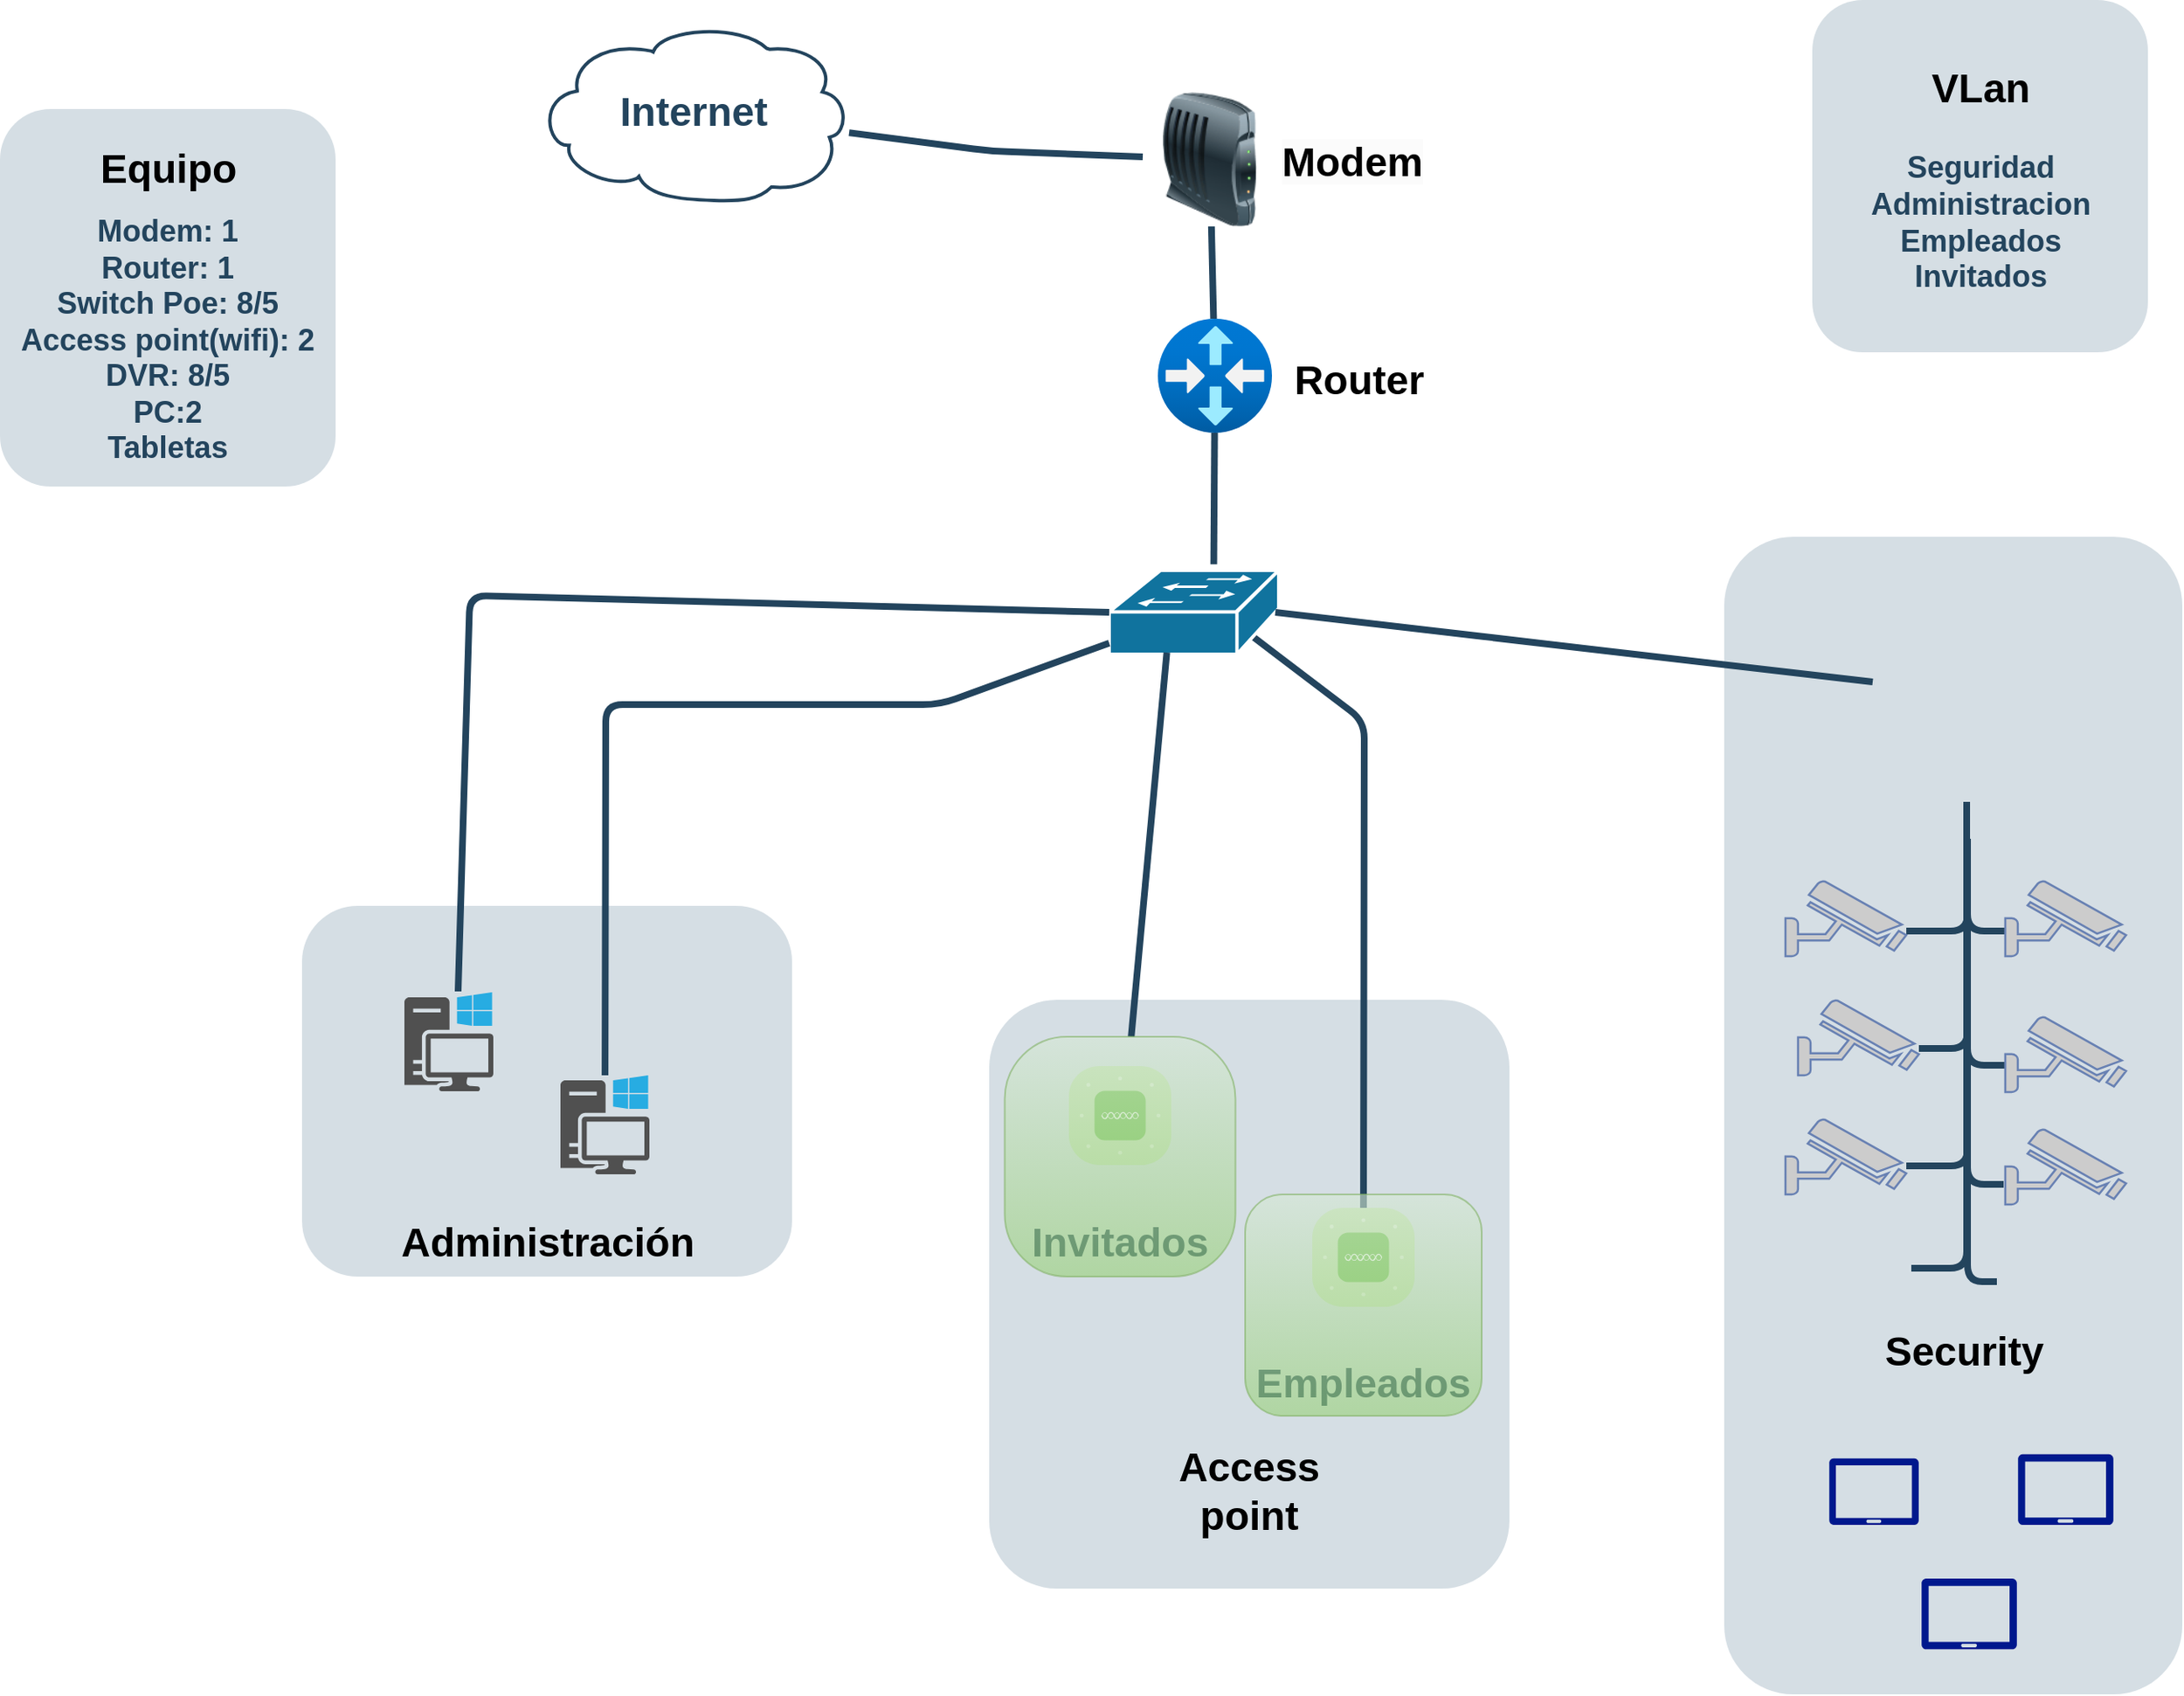 <mxfile version="22.0.8" type="github">
  <diagram id="6a731a19-8d31-9384-78a2-239565b7b9f0" name="Page-1">
    <mxGraphModel dx="2010" dy="1104" grid="1" gridSize="10" guides="1" tooltips="1" connect="1" arrows="1" fold="1" page="1" pageScale="1" pageWidth="827" pageHeight="1169" background="none" math="0" shadow="0">
      <root>
        <mxCell id="0" />
        <mxCell id="1" parent="0" />
        <mxCell id="2089" value="" style="rounded=1;whiteSpace=wrap;html=1;strokeColor=none;fillColor=#BAC8D3;fontSize=24;fontColor=#23445D;align=center;opacity=60;" parent="1" vertex="1">
          <mxGeometry x="1107.5" y="340" width="273" height="690" as="geometry" />
        </mxCell>
        <mxCell id="2092" value="" style="rounded=1;whiteSpace=wrap;html=1;strokeColor=none;fillColor=#BAC8D3;fontSize=24;fontColor=#23445D;align=center;opacity=60;arcSize=13;" parent="1" vertex="1">
          <mxGeometry x="669.5" y="616" width="310" height="351" as="geometry" />
        </mxCell>
        <mxCell id="2093" value="" style="rounded=1;whiteSpace=wrap;html=1;strokeColor=none;fillColor=#BAC8D3;fontSize=24;fontColor=#23445D;align=center;opacity=60;" parent="1" vertex="1">
          <mxGeometry x="260" y="560" width="292" height="221" as="geometry" />
        </mxCell>
        <mxCell id="2094" value="" style="rounded=1;whiteSpace=wrap;html=1;strokeColor=none;fillColor=#BAC8D3;fontSize=24;fontColor=#23445D;align=center;opacity=60;" parent="1" vertex="1">
          <mxGeometry x="1160" y="20" width="200" height="210" as="geometry" />
        </mxCell>
        <mxCell id="2109" value="Internet" style="shape=mxgraph.cisco.storage.cloud;html=1;dashed=0;strokeColor=#23445D;fillColor=#ffffff;strokeWidth=2;fontFamily=Helvetica;fontSize=24;fontColor=#23445D;align=center;fontStyle=1" parent="1" vertex="1">
          <mxGeometry x="400" y="34" width="186" height="106" as="geometry" />
        </mxCell>
        <mxCell id="2170" value="" style="elbow=horizontal;endArrow=none;html=1;strokeColor=#23445D;endFill=0;strokeWidth=4;rounded=1" parent="1" source="Me9rw0PBnoy9kFACl-yl-2259" target="Me9rw0PBnoy9kFACl-yl-2257" edge="1">
          <mxGeometry width="100" height="100" relative="1" as="geometry">
            <mxPoint x="876.317" y="250" as="sourcePoint" />
            <mxPoint x="793" y="200.178" as="targetPoint" />
          </mxGeometry>
        </mxCell>
        <mxCell id="2189" style="rounded=1;html=1;strokeColor=#23445D;endArrow=none;endFill=0;strokeWidth=4;exitX=0.789;exitY=0.7;exitDx=0;exitDy=0;exitPerimeter=0;" parent="1" source="N1RLkQRfWKvAlQ89UhFD-2269" target="N1RLkQRfWKvAlQ89UhFD-2264" edge="1">
          <mxGeometry relative="1" as="geometry">
            <mxPoint x="549.376" y="526" as="sourcePoint" />
            <mxPoint x="534.624" y="854" as="targetPoint" />
            <Array as="points">
              <mxPoint x="893" y="450" />
            </Array>
          </mxGeometry>
        </mxCell>
        <mxCell id="2203" style="edgeStyle=orthogonalEdgeStyle;rounded=1;html=1;strokeColor=#23445D;endArrow=none;endFill=0;strokeWidth=4" parent="1" target="N1RLkQRfWKvAlQ89UhFD-2283" edge="1">
          <mxGeometry relative="1" as="geometry">
            <Array as="points">
              <mxPoint x="1253" y="575" />
            </Array>
            <mxPoint x="1252.5" y="520" as="sourcePoint" />
            <mxPoint x="1220" y="575" as="targetPoint" />
          </mxGeometry>
        </mxCell>
        <mxCell id="2204" style="edgeStyle=orthogonalEdgeStyle;rounded=1;html=1;strokeColor=#23445D;endArrow=none;endFill=0;strokeWidth=4" parent="1" target="N1RLkQRfWKvAlQ89UhFD-2284" edge="1">
          <mxGeometry relative="1" as="geometry">
            <Array as="points">
              <mxPoint x="1253" y="645" />
            </Array>
            <mxPoint x="1252.5" y="520" as="sourcePoint" />
            <mxPoint x="1220" y="645" as="targetPoint" />
          </mxGeometry>
        </mxCell>
        <mxCell id="2205" style="edgeStyle=orthogonalEdgeStyle;rounded=1;html=1;strokeColor=#23445D;endArrow=none;endFill=0;strokeWidth=4" parent="1" target="N1RLkQRfWKvAlQ89UhFD-2282" edge="1">
          <mxGeometry relative="1" as="geometry">
            <Array as="points">
              <mxPoint x="1253" y="715" />
            </Array>
            <mxPoint x="1252.5" y="520" as="sourcePoint" />
            <mxPoint x="1220" y="715" as="targetPoint" />
          </mxGeometry>
        </mxCell>
        <mxCell id="2206" style="edgeStyle=orthogonalEdgeStyle;rounded=1;html=1;strokeColor=#23445D;endArrow=none;endFill=0;strokeWidth=4" parent="1" target="N1RLkQRfWKvAlQ89UhFD-2277" edge="1">
          <mxGeometry relative="1" as="geometry">
            <Array as="points">
              <mxPoint x="1253" y="575" />
            </Array>
            <mxPoint x="1252.5" y="520" as="sourcePoint" />
            <mxPoint x="1274" y="575" as="targetPoint" />
          </mxGeometry>
        </mxCell>
        <mxCell id="2207" style="edgeStyle=orthogonalEdgeStyle;rounded=1;html=1;strokeColor=#23445D;endArrow=none;endFill=0;strokeWidth=4" parent="1" target="N1RLkQRfWKvAlQ89UhFD-2280" edge="1">
          <mxGeometry relative="1" as="geometry">
            <Array as="points">
              <mxPoint x="1253" y="655" />
            </Array>
            <mxPoint x="1252.5" y="520" as="sourcePoint" />
            <mxPoint x="1274" y="655" as="targetPoint" />
          </mxGeometry>
        </mxCell>
        <mxCell id="2208" style="edgeStyle=orthogonalEdgeStyle;rounded=1;html=1;strokeColor=#23445D;endArrow=none;endFill=0;strokeWidth=4" parent="1" edge="1">
          <mxGeometry relative="1" as="geometry">
            <Array as="points">
              <mxPoint x="1253" y="726" />
            </Array>
            <mxPoint x="1252.5" y="520" as="sourcePoint" />
            <mxPoint x="1274" y="726" as="targetPoint" />
          </mxGeometry>
        </mxCell>
        <mxCell id="2227" value="&lt;font style=&quot;font-size: 18px;&quot; color=&quot;#23445d&quot;&gt;Seguridad&lt;br&gt;Administracion&lt;br&gt;Empleados&lt;br&gt;Invitados&lt;br&gt;&lt;/font&gt;" style="rounded=1;whiteSpace=wrap;html=1;strokeColor=none;fillColor=none;fontSize=14;fontColor=#742B21;align=center;fontStyle=1;strokeWidth=14;" parent="1" vertex="1">
          <mxGeometry x="1212.5" y="130" width="95" height="45" as="geometry" />
        </mxCell>
        <mxCell id="2230" value="&lt;font color=&quot;#000000&quot;&gt;Security&amp;nbsp;&lt;/font&gt;" style="rounded=1;whiteSpace=wrap;html=1;strokeColor=none;fillColor=none;fontSize=24;fontColor=#23445D;align=center;fontStyle=1" parent="1" vertex="1">
          <mxGeometry x="1205.5" y="816" width="96" height="19" as="geometry" />
        </mxCell>
        <mxCell id="2232" value="&lt;font style=&quot;font-size: 24px;&quot; color=&quot;#000000&quot;&gt;Access point&lt;/font&gt;" style="rounded=1;whiteSpace=wrap;html=1;strokeColor=none;fillColor=none;fontSize=14;fontColor=#742B21;align=center;fontStyle=1" parent="1" vertex="1">
          <mxGeometry x="770" y="899.7" width="109" height="19" as="geometry" />
        </mxCell>
        <mxCell id="2233" value="&lt;font color=&quot;#000000&quot;&gt;Administración&lt;/font&gt;" style="rounded=1;whiteSpace=wrap;html=1;strokeColor=none;fillColor=none;fontSize=24;fontColor=#23445D;align=center;fontStyle=1" parent="1" vertex="1">
          <mxGeometry x="359.5" y="741.5" width="93" height="39" as="geometry" />
        </mxCell>
        <mxCell id="2249" style="edgeStyle=orthogonalEdgeStyle;rounded=1;html=1;endArrow=none;endFill=0;strokeColor=#23445D;strokeWidth=4;fontSize=14;fontColor=#990000" parent="1" edge="1">
          <mxGeometry relative="1" as="geometry">
            <Array as="points">
              <mxPoint x="1252" y="784" />
            </Array>
            <mxPoint x="1252.5" y="520" as="sourcePoint" />
            <mxPoint x="1270" y="784" as="targetPoint" />
          </mxGeometry>
        </mxCell>
        <mxCell id="2251" style="edgeStyle=orthogonalEdgeStyle;rounded=1;html=1;endArrow=none;endFill=0;strokeColor=#23445D;strokeWidth=4;fontSize=14;fontColor=#990000;" parent="1" source="N1RLkQRfWKvAlQ89UhFD-2291" edge="1">
          <mxGeometry relative="1" as="geometry">
            <Array as="points">
              <mxPoint x="1252" y="776" />
            </Array>
            <mxPoint x="1252.5" y="520" as="sourcePoint" />
            <mxPoint x="1219" y="776" as="targetPoint" />
          </mxGeometry>
        </mxCell>
        <mxCell id="2257" style="edgeStyle=orthogonalEdgeStyle;curved=1;rounded=0;jumpStyle=none;html=1;exitX=0.75;exitY=0;entryX=0.75;entryY=0;shadow=0;labelBackgroundColor=#ffffff;startArrow=none;startFill=0;endArrow=none;endFill=0;endSize=10;jettySize=auto;orthogonalLoop=1;strokeColor=#23445D;strokeWidth=2;fillColor=#F08705;fontFamily=Helvetica;fontSize=25;fontColor=#23445D;align=left;" parent="1" edge="1">
          <mxGeometry relative="1" as="geometry">
            <mxPoint x="813.75" y="434" as="sourcePoint" />
            <mxPoint x="813.75" y="434" as="targetPoint" />
          </mxGeometry>
        </mxCell>
        <mxCell id="N1RLkQRfWKvAlQ89UhFD-2259" value="" style="elbow=horizontal;endArrow=none;html=1;strokeColor=#23445D;endFill=0;strokeWidth=4;rounded=1" parent="1" source="Me9rw0PBnoy9kFACl-yl-2257" target="2109" edge="1">
          <mxGeometry width="100" height="100" relative="1" as="geometry">
            <mxPoint x="715" y="149.572" as="sourcePoint" />
            <mxPoint x="680" y="126" as="targetPoint" />
            <Array as="points">
              <mxPoint x="670" y="110" />
            </Array>
          </mxGeometry>
        </mxCell>
        <mxCell id="N1RLkQRfWKvAlQ89UhFD-2260" value="&lt;font color=&quot;#000000&quot;&gt;Router&lt;/font&gt;" style="rounded=1;whiteSpace=wrap;html=1;strokeColor=none;fillColor=none;fontSize=24;fontColor=#23445D;align=center;fontStyle=1" parent="1" vertex="1">
          <mxGeometry x="842" y="237" width="96" height="19" as="geometry" />
        </mxCell>
        <mxCell id="N1RLkQRfWKvAlQ89UhFD-2261" value="&lt;span style=&quot;font-family: Helvetica; font-size: 24px; font-style: normal; font-variant-ligatures: normal; font-variant-caps: normal; font-weight: 700; letter-spacing: normal; orphans: 2; text-align: center; text-indent: 0px; text-transform: none; widows: 2; word-spacing: 0px; -webkit-text-stroke-width: 0px; background-color: rgb(251, 251, 251); text-decoration-thickness: initial; text-decoration-style: initial; text-decoration-color: initial; float: none; display: inline !important;&quot;&gt;Modem&lt;/span&gt;" style="text;whiteSpace=wrap;html=1;" parent="1" vertex="1">
          <mxGeometry x="842" y="95.5" width="110" height="50" as="geometry" />
        </mxCell>
        <mxCell id="N1RLkQRfWKvAlQ89UhFD-2263" value="" style="verticalLabelPosition=bottom;sketch=0;html=1;fillColor=#6ABD46;strokeColor=#ffffff;verticalAlign=top;align=center;points=[[0.085,0.085,0],[0.915,0.085,0],[0.915,0.915,0],[0.085,0.915,0],[0.25,0,0],[0.5,0,0],[0.75,0,0],[1,0.25,0],[1,0.5,0],[1,0.75,0],[0.75,1,0],[0.5,1,0],[0.25,1,0],[0,0.75,0],[0,0.5,0],[0,0.25,0]];pointerEvents=1;shape=mxgraph.cisco_safe.compositeIcon;bgIcon=mxgraph.cisco_safe.architecture.generic_appliance;resIcon=mxgraph.cisco_safe.architecture.wireless_access_point;" parent="1" vertex="1">
          <mxGeometry x="717" y="655.5" width="61" height="59" as="geometry" />
        </mxCell>
        <mxCell id="N1RLkQRfWKvAlQ89UhFD-2264" value="" style="verticalLabelPosition=bottom;sketch=0;html=1;fillColor=#6ABD46;strokeColor=#ffffff;verticalAlign=top;align=center;points=[[0.085,0.085,0],[0.915,0.085,0],[0.915,0.915,0],[0.085,0.915,0],[0.25,0,0],[0.5,0,0],[0.75,0,0],[1,0.25,0],[1,0.5,0],[1,0.75,0],[0.75,1,0],[0.5,1,0],[0.25,1,0],[0,0.75,0],[0,0.5,0],[0,0.25,0]];pointerEvents=1;shape=mxgraph.cisco_safe.compositeIcon;bgIcon=mxgraph.cisco_safe.architecture.generic_appliance;resIcon=mxgraph.cisco_safe.architecture.wireless_access_point;" parent="1" vertex="1">
          <mxGeometry x="862" y="740" width="61" height="59" as="geometry" />
        </mxCell>
        <mxCell id="N1RLkQRfWKvAlQ89UhFD-2267" value="" style="elbow=horizontal;endArrow=none;html=1;strokeColor=#23445D;endFill=0;strokeWidth=4;rounded=1;entryX=0.617;entryY=-0.073;entryDx=0;entryDy=0;entryPerimeter=0;" parent="1" source="Me9rw0PBnoy9kFACl-yl-2259" target="N1RLkQRfWKvAlQ89UhFD-2269" edge="1">
          <mxGeometry width="100" height="100" relative="1" as="geometry">
            <mxPoint x="897.021" y="274.021" as="sourcePoint" />
            <mxPoint x="762.012" y="284" as="targetPoint" />
          </mxGeometry>
        </mxCell>
        <mxCell id="N1RLkQRfWKvAlQ89UhFD-2269" value="" style="shape=mxgraph.cisco.switches.workgroup_switch;html=1;dashed=0;fillColor=#10739E;strokeColor=#ffffff;strokeWidth=2;verticalLabelPosition=bottom;verticalAlign=top;fontFamily=Helvetica;fontSize=36;fontColor=#FFB366" parent="1" vertex="1">
          <mxGeometry x="741" y="360" width="101" height="50" as="geometry" />
        </mxCell>
        <mxCell id="N1RLkQRfWKvAlQ89UhFD-2270" value="" style="sketch=0;pointerEvents=1;shadow=0;dashed=0;html=1;strokeColor=none;fillColor=#505050;labelPosition=center;verticalLabelPosition=bottom;verticalAlign=top;outlineConnect=0;align=center;shape=mxgraph.office.devices.workstation_pc;" parent="1" vertex="1">
          <mxGeometry x="321" y="611.5" width="53" height="59" as="geometry" />
        </mxCell>
        <mxCell id="N1RLkQRfWKvAlQ89UhFD-2277" value="" style="fontColor=#0066CC;verticalAlign=top;verticalLabelPosition=bottom;labelPosition=center;align=center;html=1;outlineConnect=0;fillColor=#CCCCCC;strokeColor=#6881B3;gradientColor=none;gradientDirection=north;strokeWidth=2;shape=mxgraph.networks.security_camera;" parent="1" vertex="1">
          <mxGeometry x="1275" y="545" width="72" height="45" as="geometry" />
        </mxCell>
        <mxCell id="N1RLkQRfWKvAlQ89UhFD-2280" value="" style="fontColor=#0066CC;verticalAlign=top;verticalLabelPosition=bottom;labelPosition=center;align=center;html=1;outlineConnect=0;fillColor=#CCCCCC;strokeColor=#6881B3;gradientColor=none;gradientDirection=north;strokeWidth=2;shape=mxgraph.networks.security_camera;" parent="1" vertex="1">
          <mxGeometry x="1275" y="626" width="72" height="45" as="geometry" />
        </mxCell>
        <mxCell id="N1RLkQRfWKvAlQ89UhFD-2281" value="" style="fontColor=#0066CC;verticalAlign=top;verticalLabelPosition=bottom;labelPosition=center;align=center;html=1;outlineConnect=0;fillColor=#CCCCCC;strokeColor=#6881B3;gradientColor=none;gradientDirection=north;strokeWidth=2;shape=mxgraph.networks.security_camera;" parent="1" vertex="1">
          <mxGeometry x="1275" y="693" width="72" height="45" as="geometry" />
        </mxCell>
        <mxCell id="N1RLkQRfWKvAlQ89UhFD-2282" value="" style="fontColor=#0066CC;verticalAlign=top;verticalLabelPosition=bottom;labelPosition=center;align=center;html=1;outlineConnect=0;fillColor=#CCCCCC;strokeColor=#6881B3;gradientColor=none;gradientDirection=north;strokeWidth=2;shape=mxgraph.networks.security_camera;" parent="1" vertex="1">
          <mxGeometry x="1144" y="687" width="72" height="45" as="geometry" />
        </mxCell>
        <mxCell id="N1RLkQRfWKvAlQ89UhFD-2283" value="" style="fontColor=#0066CC;verticalAlign=top;verticalLabelPosition=bottom;labelPosition=center;align=center;html=1;outlineConnect=0;fillColor=#CCCCCC;strokeColor=#6881B3;gradientColor=none;gradientDirection=north;strokeWidth=2;shape=mxgraph.networks.security_camera;" parent="1" vertex="1">
          <mxGeometry x="1144" y="545" width="72" height="45" as="geometry" />
        </mxCell>
        <mxCell id="N1RLkQRfWKvAlQ89UhFD-2284" value="" style="fontColor=#0066CC;verticalAlign=top;verticalLabelPosition=bottom;labelPosition=center;align=center;html=1;outlineConnect=0;fillColor=#CCCCCC;strokeColor=#6881B3;gradientColor=none;gradientDirection=north;strokeWidth=2;shape=mxgraph.networks.security_camera;" parent="1" vertex="1">
          <mxGeometry x="1151.5" y="616" width="72" height="45" as="geometry" />
        </mxCell>
        <mxCell id="N1RLkQRfWKvAlQ89UhFD-2290" value="" style="sketch=0;pointerEvents=1;shadow=0;dashed=0;html=1;strokeColor=none;fillColor=#505050;labelPosition=center;verticalLabelPosition=bottom;verticalAlign=top;outlineConnect=0;align=center;shape=mxgraph.office.devices.workstation_pc;" parent="1" vertex="1">
          <mxGeometry x="414" y="661" width="53" height="59" as="geometry" />
        </mxCell>
        <mxCell id="N1RLkQRfWKvAlQ89UhFD-2291" value="" style="shape=image;html=1;verticalAlign=top;verticalLabelPosition=bottom;labelBackgroundColor=#ffffff;imageAspect=0;aspect=fixed;image=https://cdn0.iconfinder.com/data/icons/google-material-design-3-0/48/ic_fiber_dvr_48px-128.png" parent="1" vertex="1">
          <mxGeometry x="1196" y="370" width="128" height="128" as="geometry" />
        </mxCell>
        <mxCell id="N1RLkQRfWKvAlQ89UhFD-2294" style="rounded=1;html=1;strokeColor=#23445D;endArrow=none;endFill=0;strokeWidth=4;exitX=0.98;exitY=0.5;exitDx=0;exitDy=0;exitPerimeter=0;" parent="1" source="N1RLkQRfWKvAlQ89UhFD-2269" target="N1RLkQRfWKvAlQ89UhFD-2291" edge="1">
          <mxGeometry relative="1" as="geometry">
            <mxPoint x="831" y="398" as="sourcePoint" />
            <mxPoint x="795" y="752" as="targetPoint" />
          </mxGeometry>
        </mxCell>
        <mxCell id="Wh9bx2dLqv7yW-9hqLVI-2257" value="&lt;span style=&quot;font-size: 24px;&quot;&gt;&lt;font color=&quot;#23445d&quot;&gt;Invitados&lt;/font&gt;&lt;/span&gt;" style="rounded=1;whiteSpace=wrap;html=1;strokeColor=none;fillColor=none;fontSize=14;fontColor=#742B21;align=center;fontStyle=1" parent="1" vertex="1">
          <mxGeometry x="693" y="751.5" width="109" height="19" as="geometry" />
        </mxCell>
        <mxCell id="Me9rw0PBnoy9kFACl-yl-2257" value="" style="image;html=1;image=img/lib/clip_art/networking/Modem_128x128.png" vertex="1" parent="1">
          <mxGeometry x="761" y="75" width="80" height="80" as="geometry" />
        </mxCell>
        <mxCell id="Me9rw0PBnoy9kFACl-yl-2259" value="" style="image;aspect=fixed;html=1;points=[];align=center;fontSize=12;image=img/lib/azure2/networking/Virtual_Router.svg;" vertex="1" parent="1">
          <mxGeometry x="770" y="210" width="68" height="68" as="geometry" />
        </mxCell>
        <mxCell id="Me9rw0PBnoy9kFACl-yl-2261" value="&lt;span style=&quot;font-size: 24px;&quot;&gt;&lt;font color=&quot;#23445d&quot;&gt;Empleados&lt;/font&gt;&lt;br&gt;&lt;/span&gt;" style="rounded=1;whiteSpace=wrap;html=1;strokeColor=none;fillColor=none;fontSize=14;fontColor=#742B21;align=center;fontStyle=1" vertex="1" parent="1">
          <mxGeometry x="838" y="835" width="109" height="19" as="geometry" />
        </mxCell>
        <mxCell id="Me9rw0PBnoy9kFACl-yl-2264" value="&lt;span style=&quot;font-size: 24px;&quot;&gt;&lt;font color=&quot;#000000&quot;&gt;VLan&lt;/font&gt;&lt;/span&gt;" style="rounded=1;whiteSpace=wrap;html=1;strokeColor=none;fillColor=none;fontSize=14;fontColor=#742B21;align=center;fontStyle=1" vertex="1" parent="1">
          <mxGeometry x="1205.5" y="63.5" width="109" height="19" as="geometry" />
        </mxCell>
        <mxCell id="Me9rw0PBnoy9kFACl-yl-2265" value="" style="rounded=1;whiteSpace=wrap;html=1;strokeColor=none;fillColor=#BAC8D3;fontSize=24;fontColor=#23445D;align=center;opacity=60;" vertex="1" parent="1">
          <mxGeometry x="80" y="85" width="200" height="225" as="geometry" />
        </mxCell>
        <mxCell id="Me9rw0PBnoy9kFACl-yl-2266" value="&lt;font color=&quot;#000000&quot;&gt;Equipo&lt;/font&gt;" style="rounded=1;whiteSpace=wrap;html=1;strokeColor=none;fillColor=none;fontSize=24;fontColor=#23445D;align=center;fontStyle=1" vertex="1" parent="1">
          <mxGeometry x="133.5" y="101" width="93" height="39" as="geometry" />
        </mxCell>
        <mxCell id="Me9rw0PBnoy9kFACl-yl-2268" value="" style="sketch=0;aspect=fixed;pointerEvents=1;shadow=0;dashed=0;html=1;strokeColor=none;labelPosition=center;verticalLabelPosition=bottom;verticalAlign=top;align=center;fillColor=#00188D;shape=mxgraph.azure.tablet;" vertex="1" parent="1">
          <mxGeometry x="1282.5" y="886.82" width="57" height="42.18" as="geometry" />
        </mxCell>
        <mxCell id="Me9rw0PBnoy9kFACl-yl-2269" value="" style="sketch=0;aspect=fixed;pointerEvents=1;shadow=0;dashed=0;html=1;strokeColor=none;labelPosition=center;verticalLabelPosition=bottom;verticalAlign=top;align=center;fillColor=#00188D;shape=mxgraph.azure.tablet;" vertex="1" parent="1">
          <mxGeometry x="1170" y="889.41" width="53.5" height="39.59" as="geometry" />
        </mxCell>
        <mxCell id="Me9rw0PBnoy9kFACl-yl-2270" value="" style="sketch=0;aspect=fixed;pointerEvents=1;shadow=0;dashed=0;html=1;strokeColor=none;labelPosition=center;verticalLabelPosition=bottom;verticalAlign=top;align=center;fillColor=#00188D;shape=mxgraph.azure.tablet;" vertex="1" parent="1">
          <mxGeometry x="1225" y="961" width="57" height="42.18" as="geometry" />
        </mxCell>
        <mxCell id="Me9rw0PBnoy9kFACl-yl-2271" style="rounded=1;html=1;strokeColor=#23445D;endArrow=none;endFill=0;strokeWidth=4;" edge="1" parent="1" source="N1RLkQRfWKvAlQ89UhFD-2269" target="N1RLkQRfWKvAlQ89UhFD-2290">
          <mxGeometry relative="1" as="geometry">
            <mxPoint x="489" y="330" as="sourcePoint" />
            <mxPoint x="452.5" y="684" as="targetPoint" />
            <Array as="points">
              <mxPoint x="640" y="440" />
              <mxPoint x="441" y="440" />
            </Array>
          </mxGeometry>
        </mxCell>
        <mxCell id="Me9rw0PBnoy9kFACl-yl-2273" style="rounded=1;html=1;strokeColor=#23445D;endArrow=none;endFill=0;strokeWidth=4;exitX=0;exitY=0.5;exitDx=0;exitDy=0;exitPerimeter=0;" edge="1" parent="1" source="N1RLkQRfWKvAlQ89UhFD-2269">
          <mxGeometry relative="1" as="geometry">
            <mxPoint x="720" y="375" as="sourcePoint" />
            <mxPoint x="353" y="611" as="targetPoint" />
            <Array as="points">
              <mxPoint x="360" y="375" />
            </Array>
          </mxGeometry>
        </mxCell>
        <mxCell id="Me9rw0PBnoy9kFACl-yl-2275" value="" style="rounded=1;whiteSpace=wrap;html=1;strokeColor=#82b366;fillColor=#d5e8d4;fontSize=24;align=center;opacity=60;arcSize=17;gradientColor=#97d077;" vertex="1" parent="1">
          <mxGeometry x="822" y="732" width="141" height="132" as="geometry" />
        </mxCell>
        <mxCell id="Me9rw0PBnoy9kFACl-yl-2276" value="" style="rounded=1;html=1;strokeColor=#23445D;endArrow=none;endFill=0;strokeWidth=4;exitX=0.34;exitY=0.98;exitDx=0;exitDy=0;exitPerimeter=0;" edge="1" parent="1" source="N1RLkQRfWKvAlQ89UhFD-2269" target="Me9rw0PBnoy9kFACl-yl-2274">
          <mxGeometry relative="1" as="geometry">
            <mxPoint x="777" y="378" as="sourcePoint" />
            <mxPoint x="772" y="732" as="targetPoint" />
            <Array as="points" />
          </mxGeometry>
        </mxCell>
        <mxCell id="Me9rw0PBnoy9kFACl-yl-2274" value="" style="rounded=1;whiteSpace=wrap;html=1;fontSize=24;align=center;opacity=60;arcSize=27;fillColor=#d5e8d4;strokeColor=#82b366;gradientColor=#97d077;" vertex="1" parent="1">
          <mxGeometry x="678.75" y="638" width="137.5" height="143" as="geometry" />
        </mxCell>
        <mxCell id="Me9rw0PBnoy9kFACl-yl-2277" value="&lt;font style=&quot;font-size: 18px;&quot; color=&quot;#23445d&quot;&gt;Modem: 1&lt;br&gt;Router: 1&lt;br&gt;Switch Poe: 8/5&lt;br&gt;Access point(wifi): 2&lt;br&gt;DVR: 8/5&lt;br&gt;PC:2&lt;br&gt;Tabletas&lt;br&gt;&lt;/font&gt;" style="rounded=1;whiteSpace=wrap;html=1;strokeColor=none;fillColor=none;fontSize=14;fontColor=#742B21;align=center;fontStyle=1;strokeWidth=14;" vertex="1" parent="1">
          <mxGeometry x="80" y="200" width="200" height="45" as="geometry" />
        </mxCell>
        <mxCell id="Me9rw0PBnoy9kFACl-yl-2278" style="edgeStyle=orthogonalEdgeStyle;rounded=0;orthogonalLoop=1;jettySize=auto;html=1;exitX=0.5;exitY=1;exitDx=0;exitDy=0;" edge="1" parent="1" source="Me9rw0PBnoy9kFACl-yl-2277" target="Me9rw0PBnoy9kFACl-yl-2277">
          <mxGeometry relative="1" as="geometry" />
        </mxCell>
      </root>
    </mxGraphModel>
  </diagram>
</mxfile>
